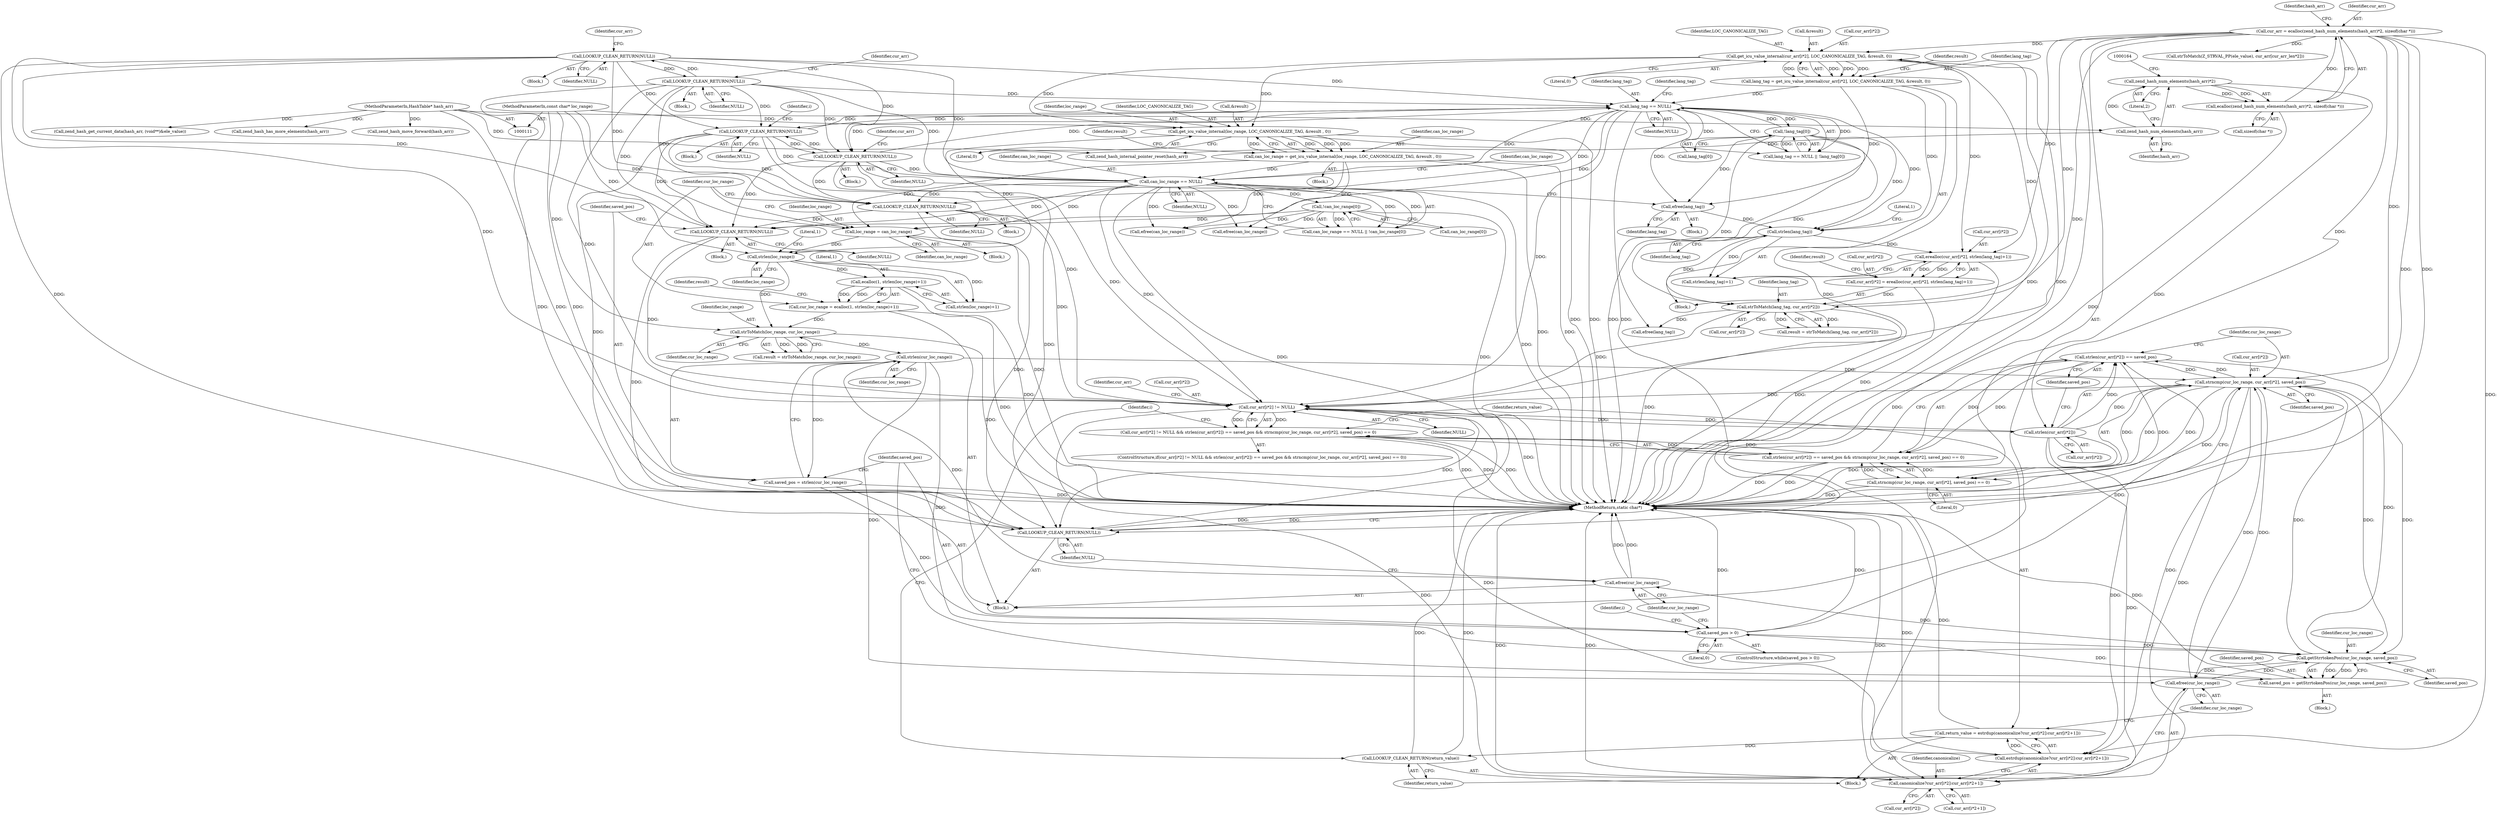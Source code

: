 digraph "0_php-src_97eff7eb57fc2320c267a949cffd622c38712484?w=1_25@API" {
"1000405" [label="(Call,strlen(cur_arr[i*2]) == saved_pos)"];
"1000406" [label="(Call,strlen(cur_arr[i*2]))"];
"1000397" [label="(Call,cur_arr[i*2] != NULL)"];
"1000156" [label="(Call,cur_arr = ecalloc(zend_hash_num_elements(hash_arr)*2, sizeof(char *)))"];
"1000158" [label="(Call,ecalloc(zend_hash_num_elements(hash_arr)*2, sizeof(char *)))"];
"1000159" [label="(Call,zend_hash_num_elements(hash_arr)*2)"];
"1000160" [label="(Call,zend_hash_num_elements(hash_arr))"];
"1000113" [label="(MethodParameterIn,HashTable* hash_arr)"];
"1000414" [label="(Call,strncmp(cur_loc_range, cur_arr[i*2], saved_pos))"];
"1000441" [label="(Call,efree(cur_loc_range))"];
"1000378" [label="(Call,strlen(cur_loc_range))"];
"1000361" [label="(Call,strToMatch(loc_range, cur_loc_range))"];
"1000356" [label="(Call,strlen(loc_range))"];
"1000348" [label="(Call,loc_range = can_loc_range)"];
"1000317" [label="(Call,can_loc_range = get_icu_value_internal(loc_range, LOC_CANONICALIZE_TAG, &result , 0))"];
"1000319" [label="(Call,get_icu_value_internal(loc_range, LOC_CANONICALIZE_TAG, &result , 0))"];
"1000112" [label="(MethodParameterIn,const char* loc_range)"];
"1000249" [label="(Call,get_icu_value_internal(cur_arr[i*2], LOC_CANONICALIZE_TAG, &result, 0))"];
"1000298" [label="(Call,strToMatch(lang_tag, cur_arr[i*2]))"];
"1000293" [label="(Call,strlen(lang_tag))"];
"1000247" [label="(Call,lang_tag = get_icu_value_internal(cur_arr[i*2], LOC_CANONICALIZE_TAG, &result, 0))"];
"1000268" [label="(Call,!lang_tag[0])"];
"1000265" [label="(Call,lang_tag == NULL)"];
"1000220" [label="(Call,LOOKUP_CLEAN_RETURN(NULL))"];
"1000192" [label="(Call,LOOKUP_CLEAN_RETURN(NULL))"];
"1000312" [label="(Call,LOOKUP_CLEAN_RETURN(NULL))"];
"1000278" [label="(Call,LOOKUP_CLEAN_RETURN(NULL))"];
"1000276" [label="(Call,efree(lang_tag))"];
"1000280" [label="(Call,cur_arr[i*2] = erealloc(cur_arr[i*2], strlen(lang_tag)+1))"];
"1000286" [label="(Call,erealloc(cur_arr[i*2], strlen(lang_tag)+1))"];
"1000331" [label="(Call,can_loc_range == NULL)"];
"1000334" [label="(Call,!can_loc_range[0])"];
"1000351" [label="(Call,cur_loc_range = ecalloc(1, strlen(loc_range)+1))"];
"1000353" [label="(Call,ecalloc(1, strlen(loc_range)+1))"];
"1000447" [label="(Call,getStrrtokenPos(cur_loc_range, saved_pos))"];
"1000405" [label="(Call,strlen(cur_arr[i*2]) == saved_pos)"];
"1000381" [label="(Call,saved_pos > 0)"];
"1000376" [label="(Call,saved_pos = strlen(cur_loc_range))"];
"1000445" [label="(Call,saved_pos = getStrrtokenPos(cur_loc_range, saved_pos))"];
"1000344" [label="(Call,LOOKUP_CLEAN_RETURN(NULL))"];
"1000374" [label="(Call,LOOKUP_CLEAN_RETURN(NULL))"];
"1000404" [label="(Call,strlen(cur_arr[i*2]) == saved_pos && strncmp(cur_loc_range, cur_arr[i*2], saved_pos) == 0)"];
"1000396" [label="(Call,cur_arr[i*2] != NULL && strlen(cur_arr[i*2]) == saved_pos && strncmp(cur_loc_range, cur_arr[i*2], saved_pos) == 0)"];
"1000450" [label="(Call,efree(cur_loc_range))"];
"1000426" [label="(Call,estrdup(canonicalize?cur_arr[i*2]:cur_arr[i*2+1]))"];
"1000424" [label="(Call,return_value = estrdup(canonicalize?cur_arr[i*2]:cur_arr[i*2+1]))"];
"1000443" [label="(Call,LOOKUP_CLEAN_RETURN(return_value))"];
"1000427" [label="(Call,canonicalize?cur_arr[i*2]:cur_arr[i*2+1])"];
"1000452" [label="(Call,LOOKUP_CLEAN_RETURN(NULL))"];
"1000413" [label="(Call,strncmp(cur_loc_range, cur_arr[i*2], saved_pos) == 0)"];
"1000396" [label="(Call,cur_arr[i*2] != NULL && strlen(cur_arr[i*2]) == saved_pos && strncmp(cur_loc_range, cur_arr[i*2], saved_pos) == 0)"];
"1000404" [label="(Call,strlen(cur_arr[i*2]) == saved_pos && strncmp(cur_loc_range, cur_arr[i*2], saved_pos) == 0)"];
"1000381" [label="(Call,saved_pos > 0)"];
"1000334" [label="(Call,!can_loc_range[0])"];
"1000246" [label="(Block,)"];
"1000249" [label="(Call,get_icu_value_internal(cur_arr[i*2], LOC_CANONICALIZE_TAG, &result, 0))"];
"1000296" [label="(Call,result = strToMatch(lang_tag, cur_arr[i*2]))"];
"1000281" [label="(Call,cur_arr[i*2])"];
"1000354" [label="(Literal,1)"];
"1000272" [label="(Block,)"];
"1000449" [label="(Identifier,saved_pos)"];
"1000282" [label="(Identifier,cur_arr)"];
"1000363" [label="(Identifier,cur_loc_range)"];
"1000452" [label="(Call,LOOKUP_CLEAN_RETURN(NULL))"];
"1000330" [label="(Call,can_loc_range == NULL || !can_loc_range[0])"];
"1000267" [label="(Identifier,NULL)"];
"1000300" [label="(Call,cur_arr[i*2])"];
"1000266" [label="(Identifier,lang_tag)"];
"1000447" [label="(Call,getStrrtokenPos(cur_loc_range, saved_pos))"];
"1000177" [label="(Call,zend_hash_get_current_data(hash_arr, (void**)&ele_value))"];
"1000422" [label="(Literal,0)"];
"1000258" [label="(Literal,0)"];
"1000317" [label="(Call,can_loc_range = get_icu_value_internal(loc_range, LOC_CANONICALIZE_TAG, &result , 0))"];
"1000192" [label="(Call,LOOKUP_CLEAN_RETURN(NULL))"];
"1000351" [label="(Call,cur_loc_range = ecalloc(1, strlen(loc_range)+1))"];
"1000169" [label="(Call,zend_hash_has_more_elements(hash_arr))"];
"1000331" [label="(Call,can_loc_range == NULL)"];
"1000112" [label="(MethodParameterIn,const char* loc_range)"];
"1000280" [label="(Call,cur_arr[i*2] = erealloc(cur_arr[i*2], strlen(lang_tag)+1))"];
"1000378" [label="(Call,strlen(cur_loc_range))"];
"1000297" [label="(Identifier,result)"];
"1000413" [label="(Call,strncmp(cur_loc_range, cur_arr[i*2], saved_pos) == 0)"];
"1000342" [label="(Call,efree(can_loc_range))"];
"1000276" [label="(Call,efree(lang_tag))"];
"1000193" [label="(Identifier,NULL)"];
"1000427" [label="(Call,canonicalize?cur_arr[i*2]:cur_arr[i*2+1])"];
"1000345" [label="(Identifier,NULL)"];
"1000318" [label="(Identifier,can_loc_range)"];
"1000328" [label="(Identifier,result)"];
"1000393" [label="(Identifier,i)"];
"1000277" [label="(Identifier,lang_tag)"];
"1000166" [label="(Call,zend_hash_internal_pointer_reset(hash_arr))"];
"1000335" [label="(Call,can_loc_range[0])"];
"1000350" [label="(Identifier,can_loc_range)"];
"1000424" [label="(Call,return_value = estrdup(canonicalize?cur_arr[i*2]:cur_arr[i*2+1]))"];
"1000320" [label="(Identifier,loc_range)"];
"1000344" [label="(Call,LOOKUP_CLEAN_RETURN(NULL))"];
"1000162" [label="(Literal,2)"];
"1000445" [label="(Call,saved_pos = getStrrtokenPos(cur_loc_range, saved_pos))"];
"1000156" [label="(Call,cur_arr = ecalloc(zend_hash_num_elements(hash_arr)*2, sizeof(char *)))"];
"1000408" [label="(Identifier,cur_arr)"];
"1000163" [label="(Call,sizeof(char *))"];
"1000265" [label="(Call,lang_tag == NULL)"];
"1000405" [label="(Call,strlen(cur_arr[i*2]) == saved_pos)"];
"1000375" [label="(Identifier,NULL)"];
"1000312" [label="(Call,LOOKUP_CLEAN_RETURN(NULL))"];
"1000219" [label="(Block,)"];
"1000275" [label="(Block,)"];
"1000415" [label="(Identifier,cur_loc_range)"];
"1000442" [label="(Identifier,cur_loc_range)"];
"1000298" [label="(Call,strToMatch(lang_tag, cur_arr[i*2]))"];
"1000220" [label="(Call,LOOKUP_CLEAN_RETURN(NULL))"];
"1000376" [label="(Call,saved_pos = strlen(cur_loc_range))"];
"1000450" [label="(Call,efree(cur_loc_range))"];
"1000305" [label="(Call,efree(lang_tag))"];
"1000207" [label="(Call,strToMatch(Z_STRVAL_PP(ele_value), cur_arr[cur_arr_len*2]))"];
"1000324" [label="(Literal,0)"];
"1000158" [label="(Call,ecalloc(zend_hash_num_elements(hash_arr)*2, sizeof(char *)))"];
"1000295" [label="(Literal,1)"];
"1000269" [label="(Call,lang_tag[0])"];
"1000191" [label="(Block,)"];
"1000255" [label="(Identifier,LOC_CANONICALIZE_TAG)"];
"1000256" [label="(Call,&result)"];
"1000352" [label="(Identifier,cur_loc_range)"];
"1000293" [label="(Call,strlen(lang_tag))"];
"1000279" [label="(Identifier,NULL)"];
"1000250" [label="(Call,cur_arr[i*2])"];
"1000416" [label="(Call,cur_arr[i*2])"];
"1000262" [label="(Identifier,result)"];
"1000426" [label="(Call,estrdup(canonicalize?cur_arr[i*2]:cur_arr[i*2+1]))"];
"1000336" [label="(Identifier,can_loc_range)"];
"1000373" [label="(Block,)"];
"1000268" [label="(Call,!lang_tag[0])"];
"1000353" [label="(Call,ecalloc(1, strlen(loc_range)+1))"];
"1000443" [label="(Call,LOOKUP_CLEAN_RETURN(return_value))"];
"1000412" [label="(Identifier,saved_pos)"];
"1000387" [label="(Identifier,i)"];
"1000395" [label="(ControlStructure,if(cur_arr[i*2] != NULL && strlen(cur_arr[i*2]) == saved_pos && strncmp(cur_loc_range, cur_arr[i*2], saved_pos) == 0))"];
"1000374" [label="(Call,LOOKUP_CLEAN_RETURN(NULL))"];
"1000270" [label="(Identifier,lang_tag)"];
"1000113" [label="(MethodParameterIn,HashTable* hash_arr)"];
"1000421" [label="(Identifier,saved_pos)"];
"1000311" [label="(Block,)"];
"1000347" [label="(Block,)"];
"1000397" [label="(Call,cur_arr[i*2] != NULL)"];
"1000349" [label="(Identifier,loc_range)"];
"1000356" [label="(Call,strlen(loc_range))"];
"1000357" [label="(Identifier,loc_range)"];
"1000383" [label="(Literal,0)"];
"1000382" [label="(Identifier,saved_pos)"];
"1000287" [label="(Call,cur_arr[i*2])"];
"1000425" [label="(Identifier,return_value)"];
"1000407" [label="(Call,cur_arr[i*2])"];
"1000367" [label="(Call,efree(can_loc_range))"];
"1000414" [label="(Call,strncmp(cur_loc_range, cur_arr[i*2], saved_pos))"];
"1000196" [label="(Identifier,cur_arr)"];
"1000333" [label="(Identifier,NULL)"];
"1000167" [label="(Identifier,hash_arr)"];
"1000248" [label="(Identifier,lang_tag)"];
"1000360" [label="(Identifier,result)"];
"1000286" [label="(Call,erealloc(cur_arr[i*2], strlen(lang_tag)+1))"];
"1000403" [label="(Identifier,NULL)"];
"1000380" [label="(ControlStructure,while(saved_pos > 0))"];
"1000454" [label="(MethodReturn,static char*)"];
"1000451" [label="(Identifier,cur_loc_range)"];
"1000338" [label="(Block,)"];
"1000299" [label="(Identifier,lang_tag)"];
"1000361" [label="(Call,strToMatch(loc_range, cur_loc_range))"];
"1000428" [label="(Identifier,canonicalize)"];
"1000446" [label="(Identifier,saved_pos)"];
"1000384" [label="(Block,)"];
"1000157" [label="(Identifier,cur_arr)"];
"1000321" [label="(Identifier,LOC_CANONICALIZE_TAG)"];
"1000294" [label="(Identifier,lang_tag)"];
"1000348" [label="(Call,loc_range = can_loc_range)"];
"1000316" [label="(Block,)"];
"1000115" [label="(Block,)"];
"1000319" [label="(Call,get_icu_value_internal(loc_range, LOC_CANONICALIZE_TAG, &result , 0))"];
"1000161" [label="(Identifier,hash_arr)"];
"1000359" [label="(Call,result = strToMatch(loc_range, cur_loc_range))"];
"1000332" [label="(Identifier,can_loc_range)"];
"1000172" [label="(Call,zend_hash_move_forward(hash_arr))"];
"1000160" [label="(Call,zend_hash_num_elements(hash_arr))"];
"1000355" [label="(Call,strlen(loc_range)+1)"];
"1000406" [label="(Call,strlen(cur_arr[i*2]))"];
"1000377" [label="(Identifier,saved_pos)"];
"1000221" [label="(Identifier,NULL)"];
"1000313" [label="(Identifier,NULL)"];
"1000429" [label="(Call,cur_arr[i*2])"];
"1000448" [label="(Identifier,cur_loc_range)"];
"1000423" [label="(Block,)"];
"1000292" [label="(Call,strlen(lang_tag)+1)"];
"1000398" [label="(Call,cur_arr[i*2])"];
"1000247" [label="(Call,lang_tag = get_icu_value_internal(cur_arr[i*2], LOC_CANONICALIZE_TAG, &result, 0))"];
"1000453" [label="(Identifier,NULL)"];
"1000224" [label="(Identifier,cur_arr)"];
"1000322" [label="(Call,&result)"];
"1000264" [label="(Call,lang_tag == NULL || !lang_tag[0])"];
"1000278" [label="(Call,LOOKUP_CLEAN_RETURN(NULL))"];
"1000444" [label="(Identifier,return_value)"];
"1000159" [label="(Call,zend_hash_num_elements(hash_arr)*2)"];
"1000245" [label="(Identifier,i)"];
"1000434" [label="(Call,cur_arr[i*2+1])"];
"1000379" [label="(Identifier,cur_loc_range)"];
"1000362" [label="(Identifier,loc_range)"];
"1000358" [label="(Literal,1)"];
"1000441" [label="(Call,efree(cur_loc_range))"];
"1000405" -> "1000404"  [label="AST: "];
"1000405" -> "1000412"  [label="CFG: "];
"1000406" -> "1000405"  [label="AST: "];
"1000412" -> "1000405"  [label="AST: "];
"1000415" -> "1000405"  [label="CFG: "];
"1000404" -> "1000405"  [label="CFG: "];
"1000405" -> "1000454"  [label="DDG: "];
"1000405" -> "1000404"  [label="DDG: "];
"1000405" -> "1000404"  [label="DDG: "];
"1000406" -> "1000405"  [label="DDG: "];
"1000381" -> "1000405"  [label="DDG: "];
"1000414" -> "1000405"  [label="DDG: "];
"1000405" -> "1000414"  [label="DDG: "];
"1000405" -> "1000447"  [label="DDG: "];
"1000406" -> "1000407"  [label="CFG: "];
"1000407" -> "1000406"  [label="AST: "];
"1000412" -> "1000406"  [label="CFG: "];
"1000406" -> "1000454"  [label="DDG: "];
"1000406" -> "1000397"  [label="DDG: "];
"1000397" -> "1000406"  [label="DDG: "];
"1000156" -> "1000406"  [label="DDG: "];
"1000406" -> "1000414"  [label="DDG: "];
"1000406" -> "1000426"  [label="DDG: "];
"1000406" -> "1000427"  [label="DDG: "];
"1000397" -> "1000396"  [label="AST: "];
"1000397" -> "1000403"  [label="CFG: "];
"1000398" -> "1000397"  [label="AST: "];
"1000403" -> "1000397"  [label="AST: "];
"1000408" -> "1000397"  [label="CFG: "];
"1000396" -> "1000397"  [label="CFG: "];
"1000397" -> "1000454"  [label="DDG: "];
"1000397" -> "1000396"  [label="DDG: "];
"1000397" -> "1000396"  [label="DDG: "];
"1000156" -> "1000397"  [label="DDG: "];
"1000414" -> "1000397"  [label="DDG: "];
"1000298" -> "1000397"  [label="DDG: "];
"1000312" -> "1000397"  [label="DDG: "];
"1000192" -> "1000397"  [label="DDG: "];
"1000344" -> "1000397"  [label="DDG: "];
"1000278" -> "1000397"  [label="DDG: "];
"1000220" -> "1000397"  [label="DDG: "];
"1000331" -> "1000397"  [label="DDG: "];
"1000374" -> "1000397"  [label="DDG: "];
"1000265" -> "1000397"  [label="DDG: "];
"1000397" -> "1000426"  [label="DDG: "];
"1000397" -> "1000427"  [label="DDG: "];
"1000397" -> "1000452"  [label="DDG: "];
"1000156" -> "1000115"  [label="AST: "];
"1000156" -> "1000158"  [label="CFG: "];
"1000157" -> "1000156"  [label="AST: "];
"1000158" -> "1000156"  [label="AST: "];
"1000167" -> "1000156"  [label="CFG: "];
"1000156" -> "1000454"  [label="DDG: "];
"1000156" -> "1000454"  [label="DDG: "];
"1000158" -> "1000156"  [label="DDG: "];
"1000156" -> "1000207"  [label="DDG: "];
"1000156" -> "1000249"  [label="DDG: "];
"1000156" -> "1000286"  [label="DDG: "];
"1000156" -> "1000298"  [label="DDG: "];
"1000156" -> "1000414"  [label="DDG: "];
"1000156" -> "1000426"  [label="DDG: "];
"1000156" -> "1000427"  [label="DDG: "];
"1000158" -> "1000163"  [label="CFG: "];
"1000159" -> "1000158"  [label="AST: "];
"1000163" -> "1000158"  [label="AST: "];
"1000158" -> "1000454"  [label="DDG: "];
"1000159" -> "1000158"  [label="DDG: "];
"1000159" -> "1000158"  [label="DDG: "];
"1000159" -> "1000162"  [label="CFG: "];
"1000160" -> "1000159"  [label="AST: "];
"1000162" -> "1000159"  [label="AST: "];
"1000164" -> "1000159"  [label="CFG: "];
"1000159" -> "1000454"  [label="DDG: "];
"1000160" -> "1000159"  [label="DDG: "];
"1000160" -> "1000161"  [label="CFG: "];
"1000161" -> "1000160"  [label="AST: "];
"1000162" -> "1000160"  [label="CFG: "];
"1000113" -> "1000160"  [label="DDG: "];
"1000160" -> "1000166"  [label="DDG: "];
"1000113" -> "1000111"  [label="AST: "];
"1000113" -> "1000454"  [label="DDG: "];
"1000113" -> "1000166"  [label="DDG: "];
"1000113" -> "1000169"  [label="DDG: "];
"1000113" -> "1000172"  [label="DDG: "];
"1000113" -> "1000177"  [label="DDG: "];
"1000414" -> "1000413"  [label="AST: "];
"1000414" -> "1000421"  [label="CFG: "];
"1000415" -> "1000414"  [label="AST: "];
"1000416" -> "1000414"  [label="AST: "];
"1000421" -> "1000414"  [label="AST: "];
"1000422" -> "1000414"  [label="CFG: "];
"1000414" -> "1000454"  [label="DDG: "];
"1000414" -> "1000413"  [label="DDG: "];
"1000414" -> "1000413"  [label="DDG: "];
"1000414" -> "1000413"  [label="DDG: "];
"1000441" -> "1000414"  [label="DDG: "];
"1000378" -> "1000414"  [label="DDG: "];
"1000447" -> "1000414"  [label="DDG: "];
"1000414" -> "1000426"  [label="DDG: "];
"1000414" -> "1000427"  [label="DDG: "];
"1000414" -> "1000441"  [label="DDG: "];
"1000414" -> "1000447"  [label="DDG: "];
"1000414" -> "1000447"  [label="DDG: "];
"1000441" -> "1000423"  [label="AST: "];
"1000441" -> "1000442"  [label="CFG: "];
"1000442" -> "1000441"  [label="AST: "];
"1000444" -> "1000441"  [label="CFG: "];
"1000378" -> "1000441"  [label="DDG: "];
"1000447" -> "1000441"  [label="DDG: "];
"1000441" -> "1000447"  [label="DDG: "];
"1000378" -> "1000376"  [label="AST: "];
"1000378" -> "1000379"  [label="CFG: "];
"1000379" -> "1000378"  [label="AST: "];
"1000376" -> "1000378"  [label="CFG: "];
"1000378" -> "1000376"  [label="DDG: "];
"1000361" -> "1000378"  [label="DDG: "];
"1000378" -> "1000447"  [label="DDG: "];
"1000378" -> "1000450"  [label="DDG: "];
"1000361" -> "1000359"  [label="AST: "];
"1000361" -> "1000363"  [label="CFG: "];
"1000362" -> "1000361"  [label="AST: "];
"1000363" -> "1000361"  [label="AST: "];
"1000359" -> "1000361"  [label="CFG: "];
"1000361" -> "1000454"  [label="DDG: "];
"1000361" -> "1000359"  [label="DDG: "];
"1000361" -> "1000359"  [label="DDG: "];
"1000356" -> "1000361"  [label="DDG: "];
"1000112" -> "1000361"  [label="DDG: "];
"1000351" -> "1000361"  [label="DDG: "];
"1000356" -> "1000355"  [label="AST: "];
"1000356" -> "1000357"  [label="CFG: "];
"1000357" -> "1000356"  [label="AST: "];
"1000358" -> "1000356"  [label="CFG: "];
"1000356" -> "1000353"  [label="DDG: "];
"1000356" -> "1000355"  [label="DDG: "];
"1000348" -> "1000356"  [label="DDG: "];
"1000319" -> "1000356"  [label="DDG: "];
"1000112" -> "1000356"  [label="DDG: "];
"1000348" -> "1000347"  [label="AST: "];
"1000348" -> "1000350"  [label="CFG: "];
"1000349" -> "1000348"  [label="AST: "];
"1000350" -> "1000348"  [label="AST: "];
"1000352" -> "1000348"  [label="CFG: "];
"1000348" -> "1000454"  [label="DDG: "];
"1000317" -> "1000348"  [label="DDG: "];
"1000331" -> "1000348"  [label="DDG: "];
"1000334" -> "1000348"  [label="DDG: "];
"1000112" -> "1000348"  [label="DDG: "];
"1000317" -> "1000316"  [label="AST: "];
"1000317" -> "1000319"  [label="CFG: "];
"1000318" -> "1000317"  [label="AST: "];
"1000319" -> "1000317"  [label="AST: "];
"1000328" -> "1000317"  [label="CFG: "];
"1000317" -> "1000454"  [label="DDG: "];
"1000317" -> "1000454"  [label="DDG: "];
"1000319" -> "1000317"  [label="DDG: "];
"1000319" -> "1000317"  [label="DDG: "];
"1000319" -> "1000317"  [label="DDG: "];
"1000319" -> "1000317"  [label="DDG: "];
"1000317" -> "1000331"  [label="DDG: "];
"1000317" -> "1000342"  [label="DDG: "];
"1000317" -> "1000367"  [label="DDG: "];
"1000319" -> "1000324"  [label="CFG: "];
"1000320" -> "1000319"  [label="AST: "];
"1000321" -> "1000319"  [label="AST: "];
"1000322" -> "1000319"  [label="AST: "];
"1000324" -> "1000319"  [label="AST: "];
"1000319" -> "1000454"  [label="DDG: "];
"1000319" -> "1000454"  [label="DDG: "];
"1000112" -> "1000319"  [label="DDG: "];
"1000249" -> "1000319"  [label="DDG: "];
"1000249" -> "1000319"  [label="DDG: "];
"1000112" -> "1000111"  [label="AST: "];
"1000112" -> "1000454"  [label="DDG: "];
"1000249" -> "1000247"  [label="AST: "];
"1000249" -> "1000258"  [label="CFG: "];
"1000250" -> "1000249"  [label="AST: "];
"1000255" -> "1000249"  [label="AST: "];
"1000256" -> "1000249"  [label="AST: "];
"1000258" -> "1000249"  [label="AST: "];
"1000247" -> "1000249"  [label="CFG: "];
"1000249" -> "1000454"  [label="DDG: "];
"1000249" -> "1000454"  [label="DDG: "];
"1000249" -> "1000247"  [label="DDG: "];
"1000249" -> "1000247"  [label="DDG: "];
"1000249" -> "1000247"  [label="DDG: "];
"1000249" -> "1000247"  [label="DDG: "];
"1000298" -> "1000249"  [label="DDG: "];
"1000249" -> "1000286"  [label="DDG: "];
"1000298" -> "1000296"  [label="AST: "];
"1000298" -> "1000300"  [label="CFG: "];
"1000299" -> "1000298"  [label="AST: "];
"1000300" -> "1000298"  [label="AST: "];
"1000296" -> "1000298"  [label="CFG: "];
"1000298" -> "1000454"  [label="DDG: "];
"1000298" -> "1000296"  [label="DDG: "];
"1000298" -> "1000296"  [label="DDG: "];
"1000293" -> "1000298"  [label="DDG: "];
"1000268" -> "1000298"  [label="DDG: "];
"1000280" -> "1000298"  [label="DDG: "];
"1000298" -> "1000305"  [label="DDG: "];
"1000293" -> "1000292"  [label="AST: "];
"1000293" -> "1000294"  [label="CFG: "];
"1000294" -> "1000293"  [label="AST: "];
"1000295" -> "1000293"  [label="CFG: "];
"1000293" -> "1000286"  [label="DDG: "];
"1000293" -> "1000292"  [label="DDG: "];
"1000247" -> "1000293"  [label="DDG: "];
"1000268" -> "1000293"  [label="DDG: "];
"1000265" -> "1000293"  [label="DDG: "];
"1000276" -> "1000293"  [label="DDG: "];
"1000247" -> "1000246"  [label="AST: "];
"1000248" -> "1000247"  [label="AST: "];
"1000262" -> "1000247"  [label="CFG: "];
"1000247" -> "1000454"  [label="DDG: "];
"1000247" -> "1000265"  [label="DDG: "];
"1000247" -> "1000276"  [label="DDG: "];
"1000268" -> "1000264"  [label="AST: "];
"1000268" -> "1000269"  [label="CFG: "];
"1000269" -> "1000268"  [label="AST: "];
"1000264" -> "1000268"  [label="CFG: "];
"1000268" -> "1000454"  [label="DDG: "];
"1000268" -> "1000265"  [label="DDG: "];
"1000268" -> "1000264"  [label="DDG: "];
"1000265" -> "1000268"  [label="DDG: "];
"1000268" -> "1000276"  [label="DDG: "];
"1000268" -> "1000305"  [label="DDG: "];
"1000265" -> "1000264"  [label="AST: "];
"1000265" -> "1000267"  [label="CFG: "];
"1000266" -> "1000265"  [label="AST: "];
"1000267" -> "1000265"  [label="AST: "];
"1000270" -> "1000265"  [label="CFG: "];
"1000264" -> "1000265"  [label="CFG: "];
"1000265" -> "1000264"  [label="DDG: "];
"1000265" -> "1000264"  [label="DDG: "];
"1000220" -> "1000265"  [label="DDG: "];
"1000312" -> "1000265"  [label="DDG: "];
"1000192" -> "1000265"  [label="DDG: "];
"1000278" -> "1000265"  [label="DDG: "];
"1000265" -> "1000276"  [label="DDG: "];
"1000265" -> "1000278"  [label="DDG: "];
"1000265" -> "1000312"  [label="DDG: "];
"1000265" -> "1000331"  [label="DDG: "];
"1000265" -> "1000344"  [label="DDG: "];
"1000265" -> "1000374"  [label="DDG: "];
"1000265" -> "1000452"  [label="DDG: "];
"1000220" -> "1000219"  [label="AST: "];
"1000220" -> "1000221"  [label="CFG: "];
"1000221" -> "1000220"  [label="AST: "];
"1000224" -> "1000220"  [label="CFG: "];
"1000220" -> "1000192"  [label="DDG: "];
"1000192" -> "1000220"  [label="DDG: "];
"1000220" -> "1000278"  [label="DDG: "];
"1000220" -> "1000312"  [label="DDG: "];
"1000220" -> "1000331"  [label="DDG: "];
"1000220" -> "1000344"  [label="DDG: "];
"1000220" -> "1000374"  [label="DDG: "];
"1000220" -> "1000452"  [label="DDG: "];
"1000192" -> "1000191"  [label="AST: "];
"1000192" -> "1000193"  [label="CFG: "];
"1000193" -> "1000192"  [label="AST: "];
"1000196" -> "1000192"  [label="CFG: "];
"1000192" -> "1000278"  [label="DDG: "];
"1000192" -> "1000312"  [label="DDG: "];
"1000192" -> "1000331"  [label="DDG: "];
"1000192" -> "1000344"  [label="DDG: "];
"1000192" -> "1000374"  [label="DDG: "];
"1000192" -> "1000452"  [label="DDG: "];
"1000312" -> "1000311"  [label="AST: "];
"1000312" -> "1000313"  [label="CFG: "];
"1000313" -> "1000312"  [label="AST: "];
"1000245" -> "1000312"  [label="CFG: "];
"1000312" -> "1000278"  [label="DDG: "];
"1000278" -> "1000312"  [label="DDG: "];
"1000312" -> "1000331"  [label="DDG: "];
"1000312" -> "1000344"  [label="DDG: "];
"1000312" -> "1000374"  [label="DDG: "];
"1000312" -> "1000452"  [label="DDG: "];
"1000278" -> "1000272"  [label="AST: "];
"1000278" -> "1000279"  [label="CFG: "];
"1000279" -> "1000278"  [label="AST: "];
"1000282" -> "1000278"  [label="CFG: "];
"1000278" -> "1000331"  [label="DDG: "];
"1000278" -> "1000344"  [label="DDG: "];
"1000278" -> "1000374"  [label="DDG: "];
"1000278" -> "1000452"  [label="DDG: "];
"1000276" -> "1000275"  [label="AST: "];
"1000276" -> "1000277"  [label="CFG: "];
"1000277" -> "1000276"  [label="AST: "];
"1000279" -> "1000276"  [label="CFG: "];
"1000280" -> "1000246"  [label="AST: "];
"1000280" -> "1000286"  [label="CFG: "];
"1000281" -> "1000280"  [label="AST: "];
"1000286" -> "1000280"  [label="AST: "];
"1000297" -> "1000280"  [label="CFG: "];
"1000280" -> "1000454"  [label="DDG: "];
"1000286" -> "1000280"  [label="DDG: "];
"1000286" -> "1000280"  [label="DDG: "];
"1000286" -> "1000292"  [label="CFG: "];
"1000287" -> "1000286"  [label="AST: "];
"1000292" -> "1000286"  [label="AST: "];
"1000286" -> "1000454"  [label="DDG: "];
"1000331" -> "1000330"  [label="AST: "];
"1000331" -> "1000333"  [label="CFG: "];
"1000332" -> "1000331"  [label="AST: "];
"1000333" -> "1000331"  [label="AST: "];
"1000336" -> "1000331"  [label="CFG: "];
"1000330" -> "1000331"  [label="CFG: "];
"1000331" -> "1000454"  [label="DDG: "];
"1000331" -> "1000330"  [label="DDG: "];
"1000331" -> "1000330"  [label="DDG: "];
"1000331" -> "1000334"  [label="DDG: "];
"1000331" -> "1000342"  [label="DDG: "];
"1000331" -> "1000344"  [label="DDG: "];
"1000331" -> "1000367"  [label="DDG: "];
"1000331" -> "1000374"  [label="DDG: "];
"1000331" -> "1000452"  [label="DDG: "];
"1000334" -> "1000330"  [label="AST: "];
"1000334" -> "1000335"  [label="CFG: "];
"1000335" -> "1000334"  [label="AST: "];
"1000330" -> "1000334"  [label="CFG: "];
"1000334" -> "1000454"  [label="DDG: "];
"1000334" -> "1000330"  [label="DDG: "];
"1000334" -> "1000342"  [label="DDG: "];
"1000334" -> "1000367"  [label="DDG: "];
"1000351" -> "1000115"  [label="AST: "];
"1000351" -> "1000353"  [label="CFG: "];
"1000352" -> "1000351"  [label="AST: "];
"1000353" -> "1000351"  [label="AST: "];
"1000360" -> "1000351"  [label="CFG: "];
"1000351" -> "1000454"  [label="DDG: "];
"1000353" -> "1000351"  [label="DDG: "];
"1000353" -> "1000351"  [label="DDG: "];
"1000353" -> "1000355"  [label="CFG: "];
"1000354" -> "1000353"  [label="AST: "];
"1000355" -> "1000353"  [label="AST: "];
"1000353" -> "1000454"  [label="DDG: "];
"1000447" -> "1000445"  [label="AST: "];
"1000447" -> "1000449"  [label="CFG: "];
"1000448" -> "1000447"  [label="AST: "];
"1000449" -> "1000447"  [label="AST: "];
"1000445" -> "1000447"  [label="CFG: "];
"1000447" -> "1000445"  [label="DDG: "];
"1000447" -> "1000445"  [label="DDG: "];
"1000381" -> "1000447"  [label="DDG: "];
"1000447" -> "1000450"  [label="DDG: "];
"1000381" -> "1000380"  [label="AST: "];
"1000381" -> "1000383"  [label="CFG: "];
"1000382" -> "1000381"  [label="AST: "];
"1000383" -> "1000381"  [label="AST: "];
"1000387" -> "1000381"  [label="CFG: "];
"1000451" -> "1000381"  [label="CFG: "];
"1000381" -> "1000454"  [label="DDG: "];
"1000381" -> "1000454"  [label="DDG: "];
"1000376" -> "1000381"  [label="DDG: "];
"1000445" -> "1000381"  [label="DDG: "];
"1000376" -> "1000115"  [label="AST: "];
"1000377" -> "1000376"  [label="AST: "];
"1000382" -> "1000376"  [label="CFG: "];
"1000376" -> "1000454"  [label="DDG: "];
"1000445" -> "1000384"  [label="AST: "];
"1000446" -> "1000445"  [label="AST: "];
"1000382" -> "1000445"  [label="CFG: "];
"1000445" -> "1000454"  [label="DDG: "];
"1000344" -> "1000338"  [label="AST: "];
"1000344" -> "1000345"  [label="CFG: "];
"1000345" -> "1000344"  [label="AST: "];
"1000352" -> "1000344"  [label="CFG: "];
"1000344" -> "1000374"  [label="DDG: "];
"1000344" -> "1000452"  [label="DDG: "];
"1000374" -> "1000373"  [label="AST: "];
"1000374" -> "1000375"  [label="CFG: "];
"1000375" -> "1000374"  [label="AST: "];
"1000377" -> "1000374"  [label="CFG: "];
"1000374" -> "1000452"  [label="DDG: "];
"1000404" -> "1000396"  [label="AST: "];
"1000404" -> "1000413"  [label="CFG: "];
"1000413" -> "1000404"  [label="AST: "];
"1000396" -> "1000404"  [label="CFG: "];
"1000404" -> "1000454"  [label="DDG: "];
"1000404" -> "1000454"  [label="DDG: "];
"1000404" -> "1000396"  [label="DDG: "];
"1000404" -> "1000396"  [label="DDG: "];
"1000413" -> "1000404"  [label="DDG: "];
"1000413" -> "1000404"  [label="DDG: "];
"1000396" -> "1000395"  [label="AST: "];
"1000425" -> "1000396"  [label="CFG: "];
"1000393" -> "1000396"  [label="CFG: "];
"1000396" -> "1000454"  [label="DDG: "];
"1000396" -> "1000454"  [label="DDG: "];
"1000396" -> "1000454"  [label="DDG: "];
"1000450" -> "1000115"  [label="AST: "];
"1000450" -> "1000451"  [label="CFG: "];
"1000451" -> "1000450"  [label="AST: "];
"1000453" -> "1000450"  [label="CFG: "];
"1000450" -> "1000454"  [label="DDG: "];
"1000450" -> "1000454"  [label="DDG: "];
"1000426" -> "1000424"  [label="AST: "];
"1000426" -> "1000427"  [label="CFG: "];
"1000427" -> "1000426"  [label="AST: "];
"1000424" -> "1000426"  [label="CFG: "];
"1000426" -> "1000454"  [label="DDG: "];
"1000426" -> "1000424"  [label="DDG: "];
"1000424" -> "1000423"  [label="AST: "];
"1000425" -> "1000424"  [label="AST: "];
"1000442" -> "1000424"  [label="CFG: "];
"1000424" -> "1000454"  [label="DDG: "];
"1000424" -> "1000443"  [label="DDG: "];
"1000443" -> "1000423"  [label="AST: "];
"1000443" -> "1000444"  [label="CFG: "];
"1000444" -> "1000443"  [label="AST: "];
"1000393" -> "1000443"  [label="CFG: "];
"1000443" -> "1000454"  [label="DDG: "];
"1000443" -> "1000454"  [label="DDG: "];
"1000427" -> "1000429"  [label="CFG: "];
"1000427" -> "1000434"  [label="CFG: "];
"1000428" -> "1000427"  [label="AST: "];
"1000429" -> "1000427"  [label="AST: "];
"1000434" -> "1000427"  [label="AST: "];
"1000427" -> "1000454"  [label="DDG: "];
"1000427" -> "1000454"  [label="DDG: "];
"1000427" -> "1000454"  [label="DDG: "];
"1000452" -> "1000115"  [label="AST: "];
"1000452" -> "1000453"  [label="CFG: "];
"1000453" -> "1000452"  [label="AST: "];
"1000454" -> "1000452"  [label="CFG: "];
"1000452" -> "1000454"  [label="DDG: "];
"1000452" -> "1000454"  [label="DDG: "];
"1000413" -> "1000422"  [label="CFG: "];
"1000422" -> "1000413"  [label="AST: "];
"1000413" -> "1000454"  [label="DDG: "];
}
